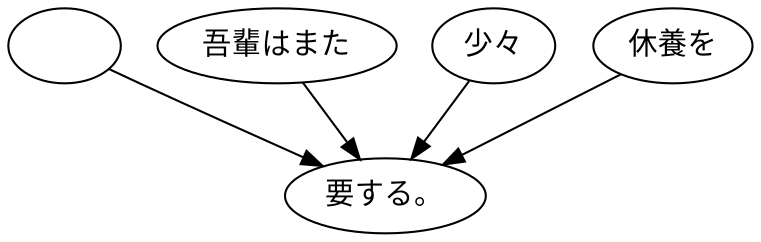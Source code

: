 digraph graph3181 {
	node0 [label="　"];
	node1 [label="吾輩はまた"];
	node2 [label="少々"];
	node3 [label="休養を"];
	node4 [label="要する。"];
	node0 -> node4;
	node1 -> node4;
	node2 -> node4;
	node3 -> node4;
}
